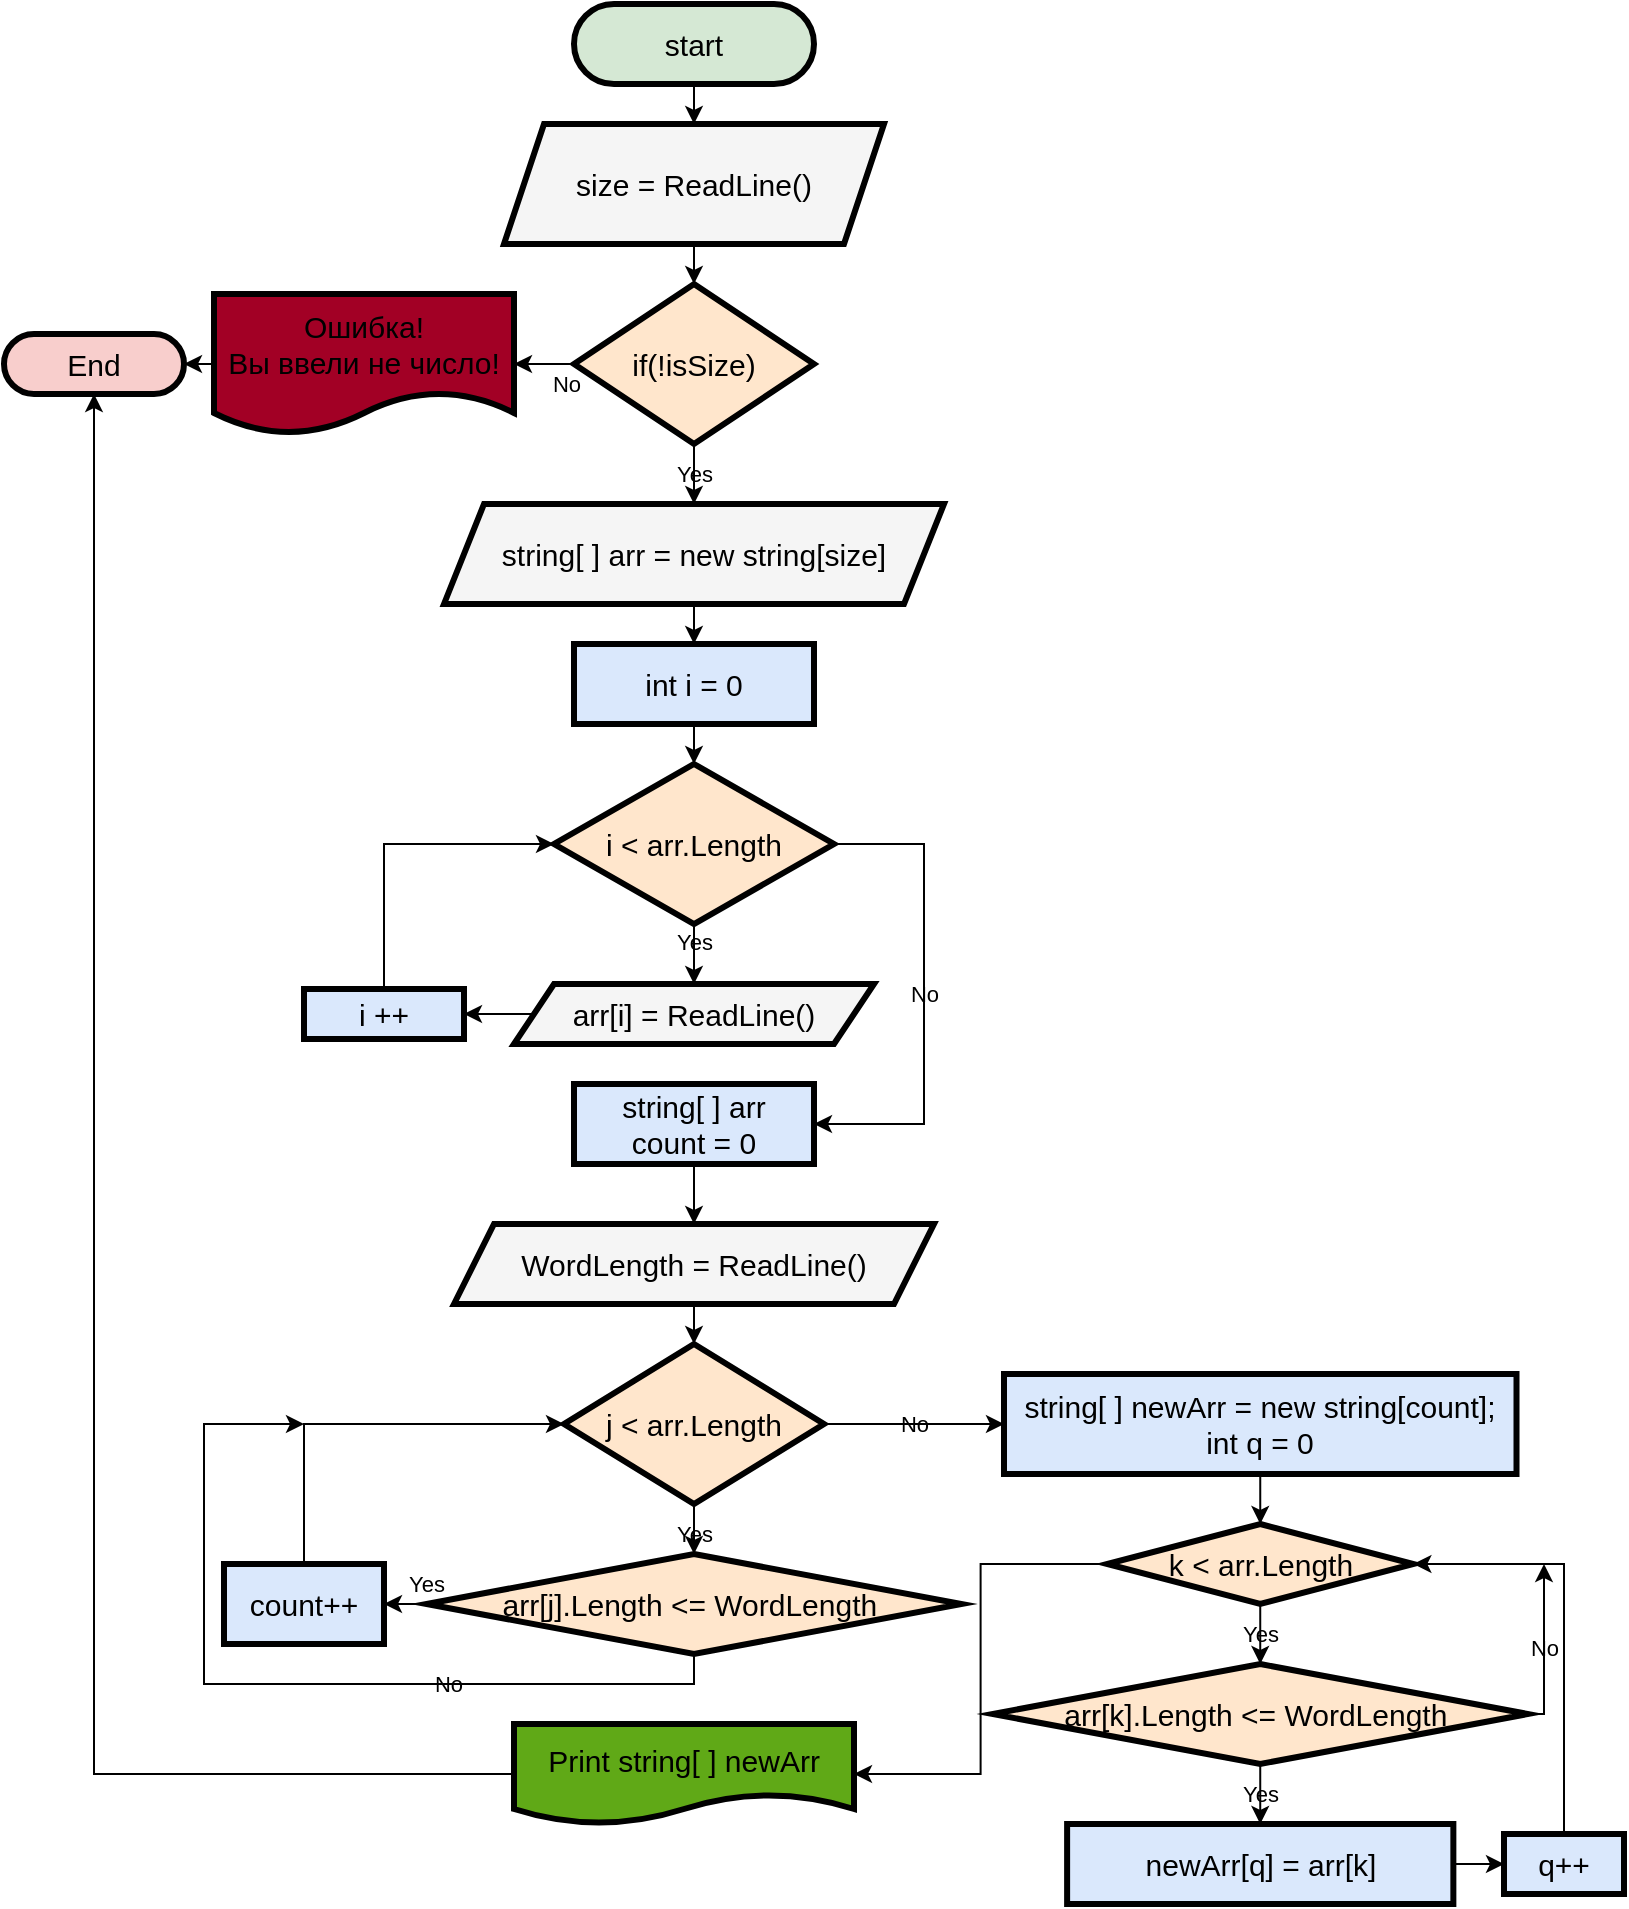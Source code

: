 <mxfile>
    <diagram id="S85H64k8rBTdleAfcEDx" name="Страница 1">
        <mxGraphModel dx="423" dy="677" grid="1" gridSize="10" guides="1" tooltips="1" connect="1" arrows="1" fold="1" page="1" pageScale="1" pageWidth="827" pageHeight="1169" background="#ffffff" math="0" shadow="0">
            <root>
                <mxCell id="0"/>
                <mxCell id="1" parent="0"/>
                <mxCell id="-VK6K67vb2kG3IxbaMsA-10" style="edgeStyle=orthogonalEdgeStyle;rounded=0;orthogonalLoop=1;jettySize=auto;html=1;exitX=0.5;exitY=1;exitDx=0;exitDy=0;entryX=0.5;entryY=0;entryDx=0;entryDy=0;fontSize=15;labelBackgroundColor=none;strokeColor=#000000;fontColor=#000000;" parent="1" source="-VK6K67vb2kG3IxbaMsA-1" target="-VK6K67vb2kG3IxbaMsA-2" edge="1">
                    <mxGeometry relative="1" as="geometry"/>
                </mxCell>
                <mxCell id="-VK6K67vb2kG3IxbaMsA-1" value="start" style="rounded=1;whiteSpace=wrap;html=1;arcSize=50;fontSize=15;fillColor=#d5e8d4;strokeColor=#000000;strokeWidth=3;labelBackgroundColor=none;fontColor=#000000;" parent="1" vertex="1">
                    <mxGeometry x="295" y="30" width="120" height="40" as="geometry"/>
                </mxCell>
                <mxCell id="-VK6K67vb2kG3IxbaMsA-11" style="edgeStyle=orthogonalEdgeStyle;rounded=0;orthogonalLoop=1;jettySize=auto;html=1;exitX=0.5;exitY=1;exitDx=0;exitDy=0;entryX=0.5;entryY=0;entryDx=0;entryDy=0;fontSize=15;labelBackgroundColor=none;strokeColor=#000000;fontColor=#000000;" parent="1" source="-VK6K67vb2kG3IxbaMsA-2" target="-VK6K67vb2kG3IxbaMsA-5" edge="1">
                    <mxGeometry relative="1" as="geometry"/>
                </mxCell>
                <mxCell id="-VK6K67vb2kG3IxbaMsA-2" value="size = ReadLine()" style="shape=parallelogram;perimeter=parallelogramPerimeter;whiteSpace=wrap;html=1;fixedSize=1;fontSize=15;fillColor=#f5f5f5;fontColor=#000000;strokeColor=#000000;strokeWidth=3;labelBackgroundColor=none;" parent="1" vertex="1">
                    <mxGeometry x="260" y="90" width="190" height="60" as="geometry"/>
                </mxCell>
                <mxCell id="-VK6K67vb2kG3IxbaMsA-8" value="No" style="edgeStyle=orthogonalEdgeStyle;rounded=0;orthogonalLoop=1;jettySize=auto;html=1;exitX=0;exitY=0.5;exitDx=0;exitDy=0;entryX=1;entryY=0.5;entryDx=0;entryDy=0;fontSize=11;labelBackgroundColor=none;strokeColor=#000000;fontColor=#000000;" parent="1" source="-VK6K67vb2kG3IxbaMsA-5" target="-VK6K67vb2kG3IxbaMsA-6" edge="1">
                    <mxGeometry x="-0.714" y="10" relative="1" as="geometry">
                        <mxPoint as="offset"/>
                    </mxGeometry>
                </mxCell>
                <mxCell id="-VK6K67vb2kG3IxbaMsA-14" value="Yes" style="edgeStyle=orthogonalEdgeStyle;rounded=0;orthogonalLoop=1;jettySize=auto;html=1;exitX=0.5;exitY=1;exitDx=0;exitDy=0;entryX=0.5;entryY=0;entryDx=0;entryDy=0;fontSize=11;labelBackgroundColor=none;strokeColor=#000000;fontColor=#000000;" parent="1" source="-VK6K67vb2kG3IxbaMsA-5" target="-VK6K67vb2kG3IxbaMsA-13" edge="1">
                    <mxGeometry relative="1" as="geometry"/>
                </mxCell>
                <mxCell id="-VK6K67vb2kG3IxbaMsA-5" value="if(!isSize)" style="rhombus;whiteSpace=wrap;html=1;fontSize=15;fillColor=#ffe6cc;strokeColor=#000000;strokeWidth=3;labelBackgroundColor=none;fontColor=#000000;" parent="1" vertex="1">
                    <mxGeometry x="295" y="170" width="120" height="80" as="geometry"/>
                </mxCell>
                <mxCell id="-VK6K67vb2kG3IxbaMsA-9" style="edgeStyle=orthogonalEdgeStyle;rounded=0;orthogonalLoop=1;jettySize=auto;html=1;exitX=0;exitY=0.5;exitDx=0;exitDy=0;entryX=1;entryY=0.5;entryDx=0;entryDy=0;fontSize=15;labelBackgroundColor=none;strokeColor=#000000;fontColor=#000000;" parent="1" source="-VK6K67vb2kG3IxbaMsA-6" target="-VK6K67vb2kG3IxbaMsA-7" edge="1">
                    <mxGeometry relative="1" as="geometry"/>
                </mxCell>
                <mxCell id="-VK6K67vb2kG3IxbaMsA-6" value="Ошибка!&lt;br&gt;Вы ввели не число!" style="shape=document;whiteSpace=wrap;html=1;boundedLbl=1;fontSize=15;fillColor=#a20025;fontColor=#000000;strokeColor=#000000;strokeWidth=3;labelBackgroundColor=none;" parent="1" vertex="1">
                    <mxGeometry x="115" y="175" width="150" height="70" as="geometry"/>
                </mxCell>
                <mxCell id="-VK6K67vb2kG3IxbaMsA-7" value="End" style="rounded=1;whiteSpace=wrap;html=1;fontSize=15;arcSize=50;fillColor=#f8cecc;strokeColor=#000000;strokeWidth=3;labelBackgroundColor=none;fontColor=#000000;" parent="1" vertex="1">
                    <mxGeometry x="10" y="195" width="90" height="30" as="geometry"/>
                </mxCell>
                <mxCell id="-VK6K67vb2kG3IxbaMsA-17" style="edgeStyle=orthogonalEdgeStyle;rounded=0;orthogonalLoop=1;jettySize=auto;html=1;exitX=0.5;exitY=1;exitDx=0;exitDy=0;entryX=0.5;entryY=0;entryDx=0;entryDy=0;fontSize=15;labelBackgroundColor=none;strokeColor=#000000;fontColor=#000000;" parent="1" source="-VK6K67vb2kG3IxbaMsA-13" target="-VK6K67vb2kG3IxbaMsA-16" edge="1">
                    <mxGeometry relative="1" as="geometry"/>
                </mxCell>
                <mxCell id="-VK6K67vb2kG3IxbaMsA-13" value="string[ ] arr = new string[size]" style="shape=parallelogram;perimeter=parallelogramPerimeter;whiteSpace=wrap;html=1;fixedSize=1;fontSize=15;fillColor=#f5f5f5;fontColor=#000000;strokeColor=#000000;strokeWidth=3;labelBackgroundColor=none;" parent="1" vertex="1">
                    <mxGeometry x="230" y="280" width="250" height="50" as="geometry"/>
                </mxCell>
                <mxCell id="-VK6K67vb2kG3IxbaMsA-19" style="edgeStyle=orthogonalEdgeStyle;rounded=0;orthogonalLoop=1;jettySize=auto;html=1;exitX=0.5;exitY=1;exitDx=0;exitDy=0;entryX=0.5;entryY=0;entryDx=0;entryDy=0;fontSize=15;labelBackgroundColor=none;strokeColor=#000000;fontColor=#000000;" parent="1" source="-VK6K67vb2kG3IxbaMsA-16" target="-VK6K67vb2kG3IxbaMsA-18" edge="1">
                    <mxGeometry relative="1" as="geometry"/>
                </mxCell>
                <mxCell id="-VK6K67vb2kG3IxbaMsA-16" value="int i = 0" style="rounded=0;whiteSpace=wrap;html=1;fontSize=15;fillColor=#dae8fc;strokeColor=#000000;strokeWidth=3;labelBackgroundColor=none;fontColor=#000000;" parent="1" vertex="1">
                    <mxGeometry x="295" y="350" width="120" height="40" as="geometry"/>
                </mxCell>
                <mxCell id="-VK6K67vb2kG3IxbaMsA-21" value="Yes" style="edgeStyle=orthogonalEdgeStyle;rounded=0;orthogonalLoop=1;jettySize=auto;html=1;exitX=0.5;exitY=1;exitDx=0;exitDy=0;entryX=0.5;entryY=0;entryDx=0;entryDy=0;fontSize=11;labelBackgroundColor=none;strokeColor=#000000;fontColor=#000000;" parent="1" source="-VK6K67vb2kG3IxbaMsA-18" target="-VK6K67vb2kG3IxbaMsA-68" edge="1">
                    <mxGeometry x="-0.429" relative="1" as="geometry">
                        <mxPoint x="355" y="520" as="targetPoint"/>
                        <mxPoint as="offset"/>
                    </mxGeometry>
                </mxCell>
                <mxCell id="-VK6K67vb2kG3IxbaMsA-27" value="No" style="edgeStyle=orthogonalEdgeStyle;rounded=0;orthogonalLoop=1;jettySize=auto;html=1;exitX=1;exitY=0.5;exitDx=0;exitDy=0;entryX=1;entryY=0.5;entryDx=0;entryDy=0;fontSize=11;labelBackgroundColor=none;strokeColor=#000000;fontColor=#000000;" parent="1" source="-VK6K67vb2kG3IxbaMsA-18" target="-VK6K67vb2kG3IxbaMsA-28" edge="1">
                    <mxGeometry relative="1" as="geometry">
                        <mxPoint x="510" y="500" as="targetPoint"/>
                        <Array as="points">
                            <mxPoint x="470" y="450"/>
                            <mxPoint x="470" y="590"/>
                        </Array>
                    </mxGeometry>
                </mxCell>
                <mxCell id="-VK6K67vb2kG3IxbaMsA-18" value="i &amp;lt; arr.Length" style="rhombus;whiteSpace=wrap;html=1;fontSize=15;fillColor=#ffe6cc;strokeColor=#000000;strokeWidth=3;labelBackgroundColor=none;fontColor=#000000;" parent="1" vertex="1">
                    <mxGeometry x="285" y="410" width="140" height="80" as="geometry"/>
                </mxCell>
                <mxCell id="-VK6K67vb2kG3IxbaMsA-23" style="edgeStyle=orthogonalEdgeStyle;rounded=0;orthogonalLoop=1;jettySize=auto;html=1;exitX=0;exitY=0.5;exitDx=0;exitDy=0;entryX=1;entryY=0.5;entryDx=0;entryDy=0;fontSize=15;labelBackgroundColor=none;strokeColor=#000000;fontColor=#000000;" parent="1" source="-VK6K67vb2kG3IxbaMsA-68" target="-VK6K67vb2kG3IxbaMsA-22" edge="1">
                    <mxGeometry relative="1" as="geometry">
                        <mxPoint x="275" y="540" as="sourcePoint"/>
                    </mxGeometry>
                </mxCell>
                <mxCell id="-VK6K67vb2kG3IxbaMsA-24" style="edgeStyle=orthogonalEdgeStyle;rounded=0;orthogonalLoop=1;jettySize=auto;html=1;exitX=0.5;exitY=0;exitDx=0;exitDy=0;entryX=0;entryY=0.5;entryDx=0;entryDy=0;fontSize=15;labelBackgroundColor=none;strokeColor=#000000;fontColor=#000000;" parent="1" source="-VK6K67vb2kG3IxbaMsA-22" target="-VK6K67vb2kG3IxbaMsA-18" edge="1">
                    <mxGeometry relative="1" as="geometry"/>
                </mxCell>
                <mxCell id="-VK6K67vb2kG3IxbaMsA-22" value="i ++" style="rounded=0;whiteSpace=wrap;html=1;fontSize=15;fillColor=#dae8fc;strokeColor=#000000;strokeWidth=3;labelBackgroundColor=none;fontColor=#000000;" parent="1" vertex="1">
                    <mxGeometry x="160" y="522.5" width="80" height="25" as="geometry"/>
                </mxCell>
                <mxCell id="-VK6K67vb2kG3IxbaMsA-69" style="edgeStyle=orthogonalEdgeStyle;rounded=0;orthogonalLoop=1;jettySize=auto;html=1;exitX=0.5;exitY=1;exitDx=0;exitDy=0;entryX=0.5;entryY=0;entryDx=0;entryDy=0;fontSize=15;labelBackgroundColor=none;strokeColor=#000000;fontColor=#000000;" parent="1" source="-VK6K67vb2kG3IxbaMsA-28" target="-VK6K67vb2kG3IxbaMsA-35" edge="1">
                    <mxGeometry relative="1" as="geometry"/>
                </mxCell>
                <mxCell id="-VK6K67vb2kG3IxbaMsA-28" value="string[ ] arr&lt;br&gt;count = 0" style="rounded=0;whiteSpace=wrap;html=1;fontSize=15;fillColor=#dae8fc;strokeColor=#000000;strokeWidth=3;labelBackgroundColor=none;fontColor=#000000;" parent="1" vertex="1">
                    <mxGeometry x="295" y="570" width="120" height="40" as="geometry"/>
                </mxCell>
                <mxCell id="-VK6K67vb2kG3IxbaMsA-34" value="&lt;font style=&quot;font-size: 11px;&quot;&gt;Yes&lt;/font&gt;" style="edgeStyle=orthogonalEdgeStyle;rounded=0;orthogonalLoop=1;jettySize=auto;html=1;exitX=0.5;exitY=1;exitDx=0;exitDy=0;entryX=0.5;entryY=0;entryDx=0;entryDy=0;fontSize=15;labelBackgroundColor=none;strokeColor=#000000;fontColor=#000000;" parent="1" source="-VK6K67vb2kG3IxbaMsA-32" target="-VK6K67vb2kG3IxbaMsA-33" edge="1">
                    <mxGeometry relative="1" as="geometry"/>
                </mxCell>
                <mxCell id="-VK6K67vb2kG3IxbaMsA-43" value="No" style="edgeStyle=orthogonalEdgeStyle;rounded=0;orthogonalLoop=1;jettySize=auto;html=1;exitX=1;exitY=0.5;exitDx=0;exitDy=0;entryX=0;entryY=0.5;entryDx=0;entryDy=0;fontSize=11;labelBackgroundColor=none;strokeColor=#000000;fontColor=#000000;" parent="1" source="-VK6K67vb2kG3IxbaMsA-32" target="-VK6K67vb2kG3IxbaMsA-44" edge="1">
                    <mxGeometry relative="1" as="geometry">
                        <mxPoint x="510" y="830" as="targetPoint"/>
                    </mxGeometry>
                </mxCell>
                <mxCell id="-VK6K67vb2kG3IxbaMsA-32" value="j &amp;lt; arr.Length" style="rhombus;whiteSpace=wrap;html=1;fontSize=15;fillColor=#ffe6cc;strokeColor=#000000;strokeWidth=3;labelBackgroundColor=none;fontColor=#000000;" parent="1" vertex="1">
                    <mxGeometry x="290" y="700" width="130" height="80" as="geometry"/>
                </mxCell>
                <mxCell id="-VK6K67vb2kG3IxbaMsA-40" value="Yes" style="edgeStyle=orthogonalEdgeStyle;rounded=0;orthogonalLoop=1;jettySize=auto;html=1;exitX=0;exitY=0.5;exitDx=0;exitDy=0;entryX=1;entryY=0.5;entryDx=0;entryDy=0;fontSize=11;labelBackgroundColor=none;strokeColor=#000000;fontColor=#000000;" parent="1" source="-VK6K67vb2kG3IxbaMsA-33" target="-VK6K67vb2kG3IxbaMsA-39" edge="1">
                    <mxGeometry x="-0.939" y="-10" relative="1" as="geometry">
                        <mxPoint as="offset"/>
                    </mxGeometry>
                </mxCell>
                <mxCell id="-VK6K67vb2kG3IxbaMsA-57" value="No" style="edgeStyle=orthogonalEdgeStyle;rounded=0;orthogonalLoop=1;jettySize=auto;html=1;exitX=0.5;exitY=1;exitDx=0;exitDy=0;fontSize=11;labelBackgroundColor=none;strokeColor=#000000;fontColor=#000000;" parent="1" source="-VK6K67vb2kG3IxbaMsA-33" edge="1">
                    <mxGeometry x="-0.37" relative="1" as="geometry">
                        <mxPoint x="160" y="740" as="targetPoint"/>
                        <Array as="points">
                            <mxPoint x="355" y="870"/>
                            <mxPoint x="110" y="870"/>
                            <mxPoint x="110" y="740"/>
                        </Array>
                        <mxPoint as="offset"/>
                    </mxGeometry>
                </mxCell>
                <mxCell id="-VK6K67vb2kG3IxbaMsA-33" value="arr[j].Length &amp;lt;= WordLength&amp;nbsp;" style="rhombus;whiteSpace=wrap;html=1;fontSize=15;fillColor=#ffe6cc;strokeColor=#000000;strokeWidth=3;labelBackgroundColor=none;fontColor=#000000;" parent="1" vertex="1">
                    <mxGeometry x="221.25" y="805" width="267.5" height="50" as="geometry"/>
                </mxCell>
                <mxCell id="-VK6K67vb2kG3IxbaMsA-37" style="edgeStyle=orthogonalEdgeStyle;rounded=0;orthogonalLoop=1;jettySize=auto;html=1;exitX=0.5;exitY=1;exitDx=0;exitDy=0;entryX=0.5;entryY=0;entryDx=0;entryDy=0;fontSize=15;labelBackgroundColor=none;strokeColor=#000000;fontColor=#000000;" parent="1" source="-VK6K67vb2kG3IxbaMsA-35" target="-VK6K67vb2kG3IxbaMsA-32" edge="1">
                    <mxGeometry relative="1" as="geometry"/>
                </mxCell>
                <mxCell id="-VK6K67vb2kG3IxbaMsA-35" value="WordLength = ReadLine()" style="shape=parallelogram;perimeter=parallelogramPerimeter;whiteSpace=wrap;html=1;fixedSize=1;fontSize=15;fillColor=#f5f5f5;fontColor=#000000;strokeColor=#000000;strokeWidth=3;labelBackgroundColor=none;" parent="1" vertex="1">
                    <mxGeometry x="235" y="640" width="240" height="40" as="geometry"/>
                </mxCell>
                <mxCell id="-VK6K67vb2kG3IxbaMsA-41" style="edgeStyle=orthogonalEdgeStyle;rounded=0;orthogonalLoop=1;jettySize=auto;html=1;exitX=0.5;exitY=0;exitDx=0;exitDy=0;entryX=0;entryY=0.5;entryDx=0;entryDy=0;fontSize=15;labelBackgroundColor=none;strokeColor=#000000;fontColor=#000000;" parent="1" source="-VK6K67vb2kG3IxbaMsA-39" target="-VK6K67vb2kG3IxbaMsA-32" edge="1">
                    <mxGeometry relative="1" as="geometry"/>
                </mxCell>
                <mxCell id="-VK6K67vb2kG3IxbaMsA-39" value="count++" style="rounded=0;whiteSpace=wrap;html=1;fontSize=15;fillColor=#dae8fc;strokeColor=#000000;strokeWidth=3;labelBackgroundColor=none;fontColor=#000000;" parent="1" vertex="1">
                    <mxGeometry x="120" y="810" width="80" height="40" as="geometry"/>
                </mxCell>
                <mxCell id="-VK6K67vb2kG3IxbaMsA-48" style="edgeStyle=orthogonalEdgeStyle;rounded=0;orthogonalLoop=1;jettySize=auto;html=1;exitX=0.5;exitY=1;exitDx=0;exitDy=0;entryX=0.5;entryY=0;entryDx=0;entryDy=0;fontSize=15;labelBackgroundColor=none;strokeColor=#000000;fontColor=#000000;" parent="1" source="-VK6K67vb2kG3IxbaMsA-44" target="-VK6K67vb2kG3IxbaMsA-45" edge="1">
                    <mxGeometry relative="1" as="geometry">
                        <mxPoint x="651.87" y="870" as="targetPoint"/>
                    </mxGeometry>
                </mxCell>
                <mxCell id="-VK6K67vb2kG3IxbaMsA-44" value="string[ ] newArr = new string[count];&lt;br&gt;int q = 0" style="rounded=0;whiteSpace=wrap;html=1;fontSize=15;fillColor=#dae8fc;strokeColor=#000000;strokeWidth=3;labelBackgroundColor=none;fontColor=#000000;" parent="1" vertex="1">
                    <mxGeometry x="510" y="715" width="256.25" height="50" as="geometry"/>
                </mxCell>
                <mxCell id="-VK6K67vb2kG3IxbaMsA-51" value="Yes" style="edgeStyle=orthogonalEdgeStyle;rounded=0;orthogonalLoop=1;jettySize=auto;html=1;exitX=0.5;exitY=1;exitDx=0;exitDy=0;entryX=0.5;entryY=0;entryDx=0;entryDy=0;fontSize=11;labelBackgroundColor=none;strokeColor=#000000;fontColor=#000000;" parent="1" source="-VK6K67vb2kG3IxbaMsA-45" target="-VK6K67vb2kG3IxbaMsA-50" edge="1">
                    <mxGeometry relative="1" as="geometry"/>
                </mxCell>
                <mxCell id="-VK6K67vb2kG3IxbaMsA-64" style="edgeStyle=orthogonalEdgeStyle;rounded=0;orthogonalLoop=1;jettySize=auto;html=1;exitX=0;exitY=0.5;exitDx=0;exitDy=0;entryX=1;entryY=0.5;entryDx=0;entryDy=0;fontSize=15;labelBackgroundColor=none;strokeColor=#000000;fontColor=#000000;" parent="1" source="-VK6K67vb2kG3IxbaMsA-45" target="-VK6K67vb2kG3IxbaMsA-61" edge="1">
                    <mxGeometry relative="1" as="geometry"/>
                </mxCell>
                <mxCell id="-VK6K67vb2kG3IxbaMsA-45" value="k &amp;lt; arr.Length" style="rhombus;whiteSpace=wrap;html=1;fontSize=15;fillColor=#ffe6cc;strokeColor=#000000;strokeWidth=3;labelBackgroundColor=none;fontColor=#000000;" parent="1" vertex="1">
                    <mxGeometry x="561.56" y="790" width="153.12" height="40" as="geometry"/>
                </mxCell>
                <mxCell id="-VK6K67vb2kG3IxbaMsA-56" value="Yes" style="edgeStyle=orthogonalEdgeStyle;rounded=0;orthogonalLoop=1;jettySize=auto;html=1;exitX=0.5;exitY=1;exitDx=0;exitDy=0;entryX=0.5;entryY=0;entryDx=0;entryDy=0;fontSize=11;labelBackgroundColor=none;strokeColor=#000000;fontColor=#000000;" parent="1" source="-VK6K67vb2kG3IxbaMsA-50" target="-VK6K67vb2kG3IxbaMsA-52" edge="1">
                    <mxGeometry relative="1" as="geometry"/>
                </mxCell>
                <mxCell id="-VK6K67vb2kG3IxbaMsA-60" value="No" style="edgeStyle=orthogonalEdgeStyle;rounded=0;orthogonalLoop=1;jettySize=auto;html=1;exitX=1;exitY=0.5;exitDx=0;exitDy=0;fontSize=11;labelBackgroundColor=none;strokeColor=#000000;fontColor=#000000;" parent="1" source="-VK6K67vb2kG3IxbaMsA-50" edge="1">
                    <mxGeometry relative="1" as="geometry">
                        <mxPoint x="780" y="810" as="targetPoint"/>
                        <Array as="points">
                            <mxPoint x="780" y="885"/>
                            <mxPoint x="780" y="810"/>
                        </Array>
                    </mxGeometry>
                </mxCell>
                <mxCell id="-VK6K67vb2kG3IxbaMsA-50" value="arr[k].Length &amp;lt;= WordLength&amp;nbsp;" style="rhombus;whiteSpace=wrap;html=1;fontSize=15;fillColor=#ffe6cc;strokeColor=#000000;strokeWidth=3;labelBackgroundColor=none;fontColor=#000000;" parent="1" vertex="1">
                    <mxGeometry x="504.37" y="860" width="267.5" height="50" as="geometry"/>
                </mxCell>
                <mxCell id="-VK6K67vb2kG3IxbaMsA-58" style="edgeStyle=orthogonalEdgeStyle;rounded=0;orthogonalLoop=1;jettySize=auto;html=1;exitX=1;exitY=0.5;exitDx=0;exitDy=0;entryX=0;entryY=0.5;entryDx=0;entryDy=0;fontSize=11;labelBackgroundColor=none;strokeColor=#000000;fontColor=#000000;" parent="1" source="-VK6K67vb2kG3IxbaMsA-52" target="-VK6K67vb2kG3IxbaMsA-53" edge="1">
                    <mxGeometry relative="1" as="geometry"/>
                </mxCell>
                <mxCell id="-VK6K67vb2kG3IxbaMsA-52" value="newArr[q] = arr[k]" style="rounded=0;whiteSpace=wrap;html=1;fontSize=15;fillColor=#dae8fc;strokeColor=#000000;strokeWidth=3;labelBackgroundColor=none;fontColor=#000000;" parent="1" vertex="1">
                    <mxGeometry x="541.56" y="940" width="193.12" height="40" as="geometry"/>
                </mxCell>
                <mxCell id="-VK6K67vb2kG3IxbaMsA-59" style="edgeStyle=orthogonalEdgeStyle;rounded=0;orthogonalLoop=1;jettySize=auto;html=1;exitX=0.5;exitY=0;exitDx=0;exitDy=0;entryX=1;entryY=0.5;entryDx=0;entryDy=0;fontSize=11;labelBackgroundColor=none;strokeColor=#000000;fontColor=#000000;" parent="1" source="-VK6K67vb2kG3IxbaMsA-53" target="-VK6K67vb2kG3IxbaMsA-45" edge="1">
                    <mxGeometry relative="1" as="geometry"/>
                </mxCell>
                <mxCell id="-VK6K67vb2kG3IxbaMsA-53" value="q++" style="rounded=0;whiteSpace=wrap;html=1;fontSize=15;fillColor=#dae8fc;strokeColor=#000000;strokeWidth=3;labelBackgroundColor=none;fontColor=#000000;" parent="1" vertex="1">
                    <mxGeometry x="760" y="945" width="60" height="30" as="geometry"/>
                </mxCell>
                <mxCell id="-VK6K67vb2kG3IxbaMsA-67" style="edgeStyle=orthogonalEdgeStyle;rounded=0;orthogonalLoop=1;jettySize=auto;html=1;exitX=0;exitY=0.5;exitDx=0;exitDy=0;entryX=0.5;entryY=1;entryDx=0;entryDy=0;fontSize=15;labelBackgroundColor=none;strokeColor=#000000;fontColor=#000000;" parent="1" source="-VK6K67vb2kG3IxbaMsA-61" target="-VK6K67vb2kG3IxbaMsA-7" edge="1">
                    <mxGeometry relative="1" as="geometry"/>
                </mxCell>
                <mxCell id="-VK6K67vb2kG3IxbaMsA-61" value="Print string[ ] newArr" style="shape=document;whiteSpace=wrap;html=1;boundedLbl=1;fontSize=15;fillColor=#60a917;fontColor=#000000;strokeColor=#000000;strokeWidth=3;labelBackgroundColor=none;" parent="1" vertex="1">
                    <mxGeometry x="265" y="890" width="170" height="50" as="geometry"/>
                </mxCell>
                <mxCell id="-VK6K67vb2kG3IxbaMsA-68" value="&lt;span style=&quot;font-family: Helvetica; font-size: 15px; font-style: normal; font-variant-ligatures: normal; font-variant-caps: normal; font-weight: 400; letter-spacing: normal; orphans: 2; text-align: center; text-indent: 0px; text-transform: none; widows: 2; word-spacing: 0px; -webkit-text-stroke-width: 0px; text-decoration-thickness: initial; text-decoration-style: initial; text-decoration-color: initial; float: none; display: inline !important;&quot;&gt;arr[i] = ReadLine()&lt;/span&gt;" style="shape=parallelogram;perimeter=parallelogramPerimeter;whiteSpace=wrap;html=1;fixedSize=1;fontSize=15;fillColor=#f5f5f5;fontColor=#000000;strokeColor=#000000;strokeWidth=3;labelBackgroundColor=none;" parent="1" vertex="1">
                    <mxGeometry x="265" y="520" width="180" height="30" as="geometry"/>
                </mxCell>
            </root>
        </mxGraphModel>
    </diagram>
</mxfile>
